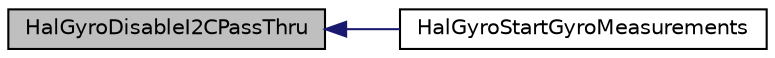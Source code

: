 digraph "HalGyroDisableI2CPassThru"
{
  edge [fontname="Helvetica",fontsize="10",labelfontname="Helvetica",labelfontsize="10"];
  node [fontname="Helvetica",fontsize="10",shape=record];
  rankdir="LR";
  Node1 [label="HalGyroDisableI2CPassThru",height=0.2,width=0.4,color="black", fillcolor="grey75", style="filled" fontcolor="black"];
  Node1 -> Node2 [dir="back",color="midnightblue",fontsize="10",style="solid",fontname="Helvetica"];
  Node2 [label="HalGyroStartGyroMeasurements",height=0.2,width=0.4,color="black", fillcolor="white", style="filled",URL="$_c_c2541_a_r_c_2hal__gyro_8h.html#a7cb7e9fbc122869123a9d553c52fb649"];
}
